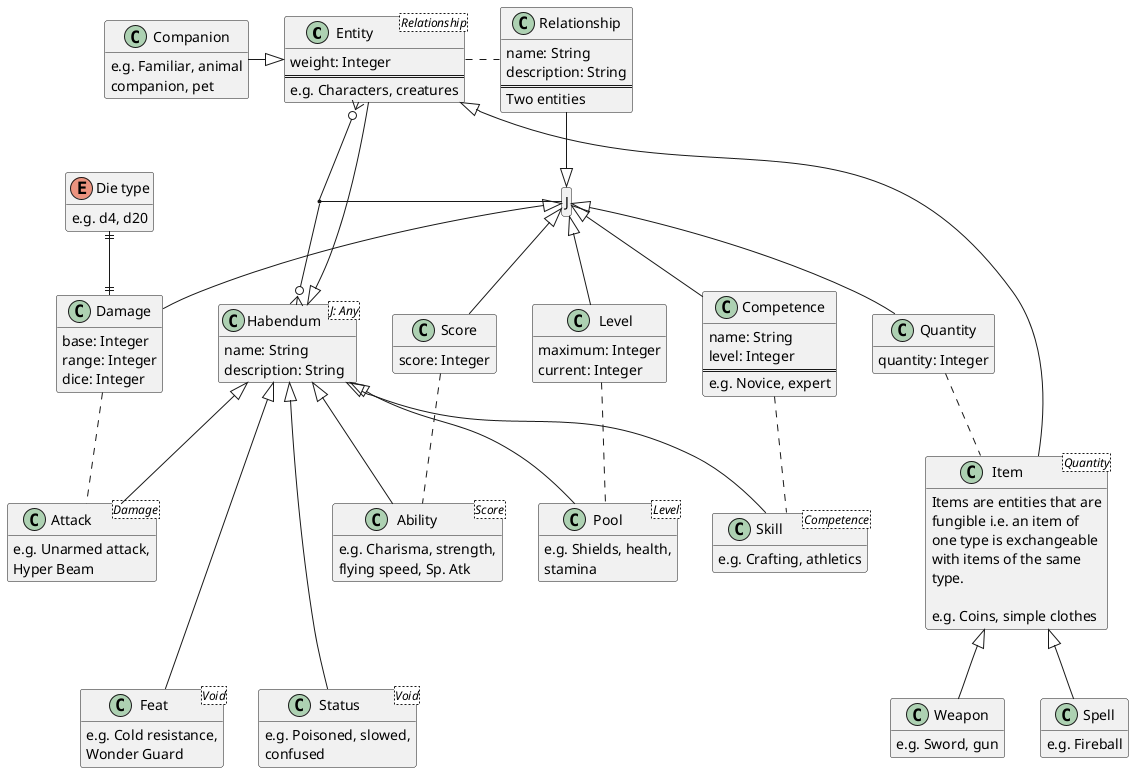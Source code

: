 @startuml

hide empty members
'-------------------------------------------------------------------------------
class Entity<Relationship> {
    weight: Integer
    ==
    e.g. Characters, creatures
}

class Relationship {
    name: String
    description: String
    ==
    Two entities
}
Relationship --|> J
Entity .right. Relationship
Entity --|> Habendum
'-------------------------------------------------------------------------------
hide J circle
class J

class Habendum<J: Any> {
    name: String
    description: String
}
Entity }o--o{ Habendum
(Entity, Habendum) -- J
'-------------------------------------------------------------------------------
class Score {
    score: Integer
}
J <|-- Score

class Ability<Score> {
    e.g. Charisma, strength,
    flying speed, Sp. Atk
}
Habendum <|-- Ability
Score .. Ability
'-------------------------------------------------------------------------------
class Quantity {
    quantity: Integer
}
J <|-- Quantity

class Item<Quantity> {
    Items are entities that are
    fungible i.e. an item of
    one type is exchangeable
    with items of the same
    type.

    e.g. Coins, simple clothes
}
Entity <|-- Item
Quantity .. Item
'-------------------------------------------------------------------------------
class Weapon {
    e.g. Sword, gun
}
Item <|-- Weapon
'-------------------------------------------------------------------------------
class Companion {
    e.g. Familiar, animal
    companion, pet
}
Entity <|-left- Companion
'-------------------------------------------------------------------------------
class Spell {
    e.g. Fireball
}
Item <|-- Spell
'-------------------------------------------------------------------------------
class Level {
    maximum: Integer
    current: Integer
}
J <|-- Level

class Pool<Level> {
    e.g. Shields, health,
    stamina
}
Habendum <|-- Pool
Level .. Pool
'-------------------------------------------------------------------------------
class Feat<Void> {
    e.g. Cold resistance,
    Wonder Guard
}
Habendum <|--- Feat
'-------------------------------------------------------------------------------
class Status<Void> {
    e.g. Poisoned, slowed,
    confused
}
Habendum <|--- Status
'-------------------------------------------------------------------------------
class Competence {
    name: String
    level: Integer
    ==
    e.g. Novice, expert
}
J <|-- Competence

class Skill<Competence> {
    e.g. Crafting, athletics
}
Habendum <|-- Skill
Competence .. Skill
'-------------------------------------------------------------------------------
class Attack<Damage> {
    e.g. Unarmed attack,
    Hyper Beam
}
Habendum <|-- Attack
Damage .. Attack

class Damage {
    base: Integer
    range: Integer
    dice: Integer
}
J <|-- Damage

enum "Die type" {
    e.g. d4, d20
}
"Die type" ||--|| Damage
'-------------------------------------------------------------------------------

@enduml
